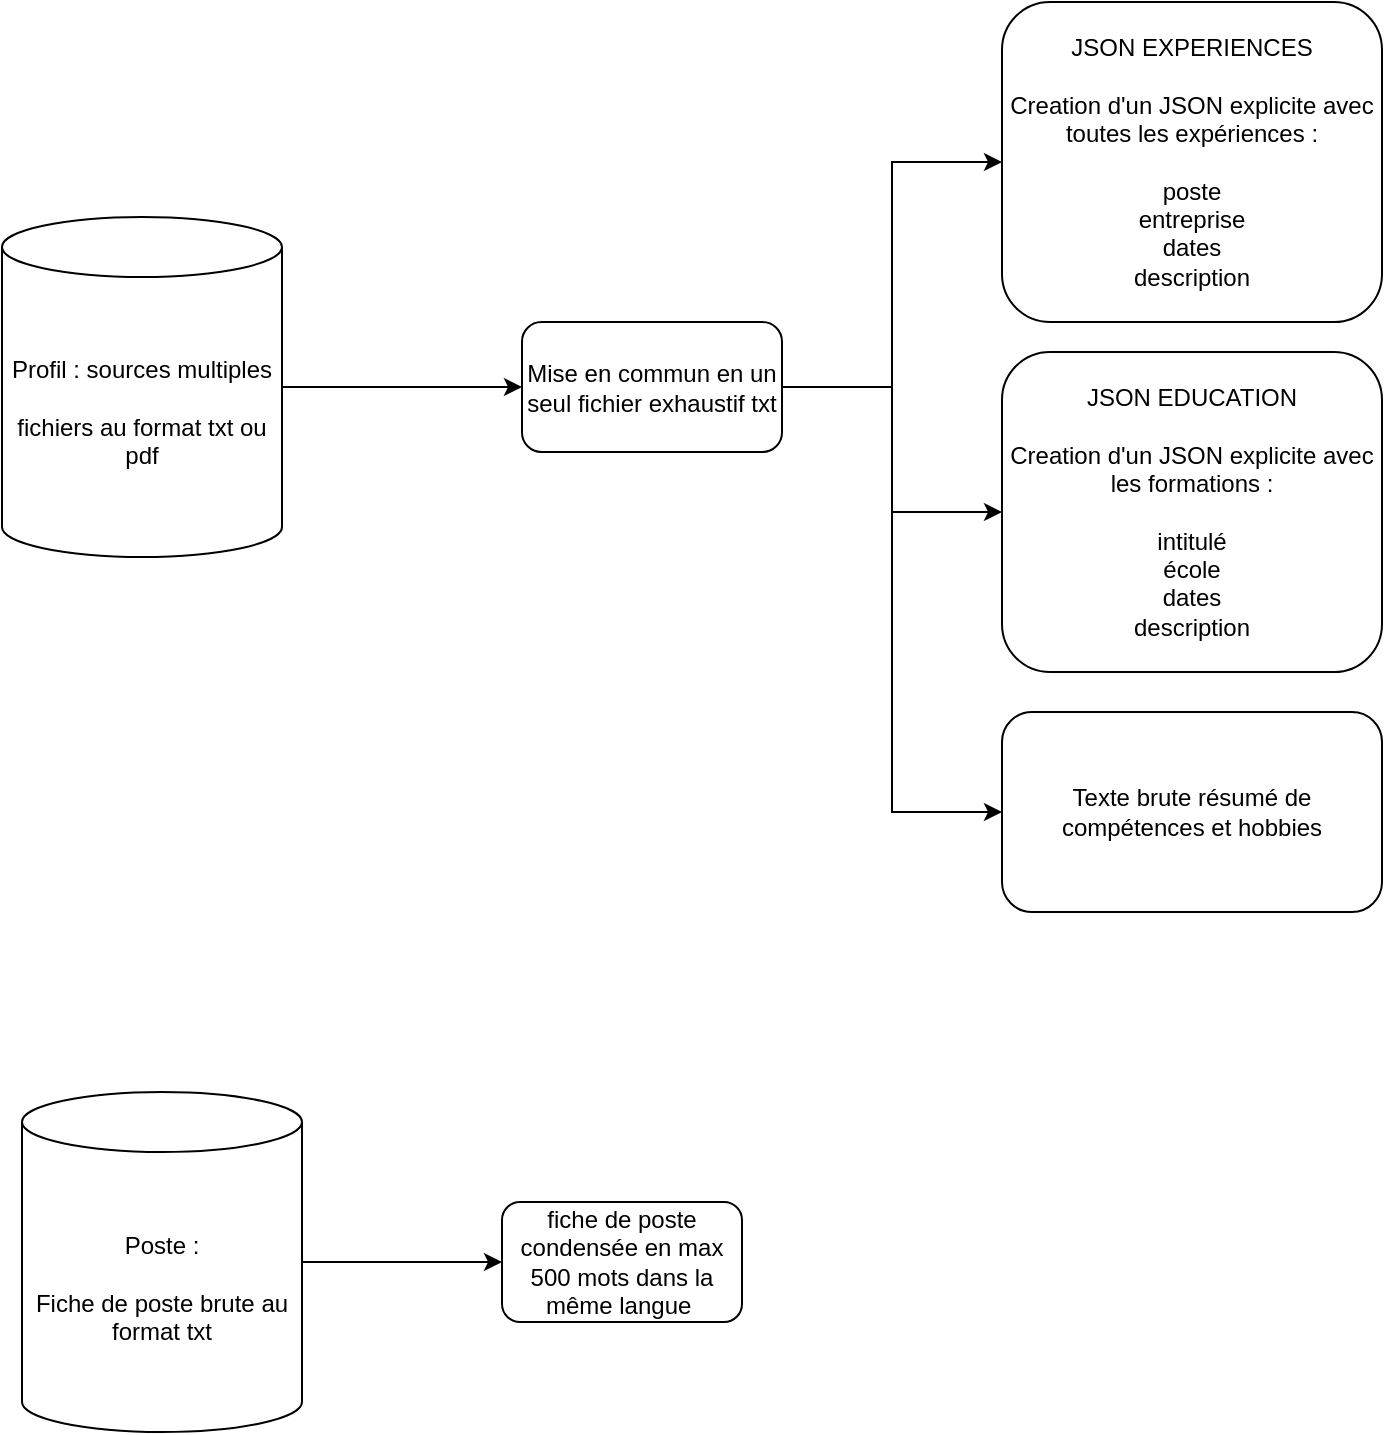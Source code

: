 <mxfile version="26.0.3">
  <diagram name="Page-1" id="BE6vburvbPrBN28iqg8U">
    <mxGraphModel dx="2954" dy="1121" grid="1" gridSize="10" guides="1" tooltips="1" connect="1" arrows="1" fold="1" page="1" pageScale="1" pageWidth="827" pageHeight="1169" math="0" shadow="0">
      <root>
        <mxCell id="0" />
        <mxCell id="1" parent="0" />
        <mxCell id="DEmFa6QDfOD7n2PnAPB6-5" value="" style="edgeStyle=orthogonalEdgeStyle;rounded=0;orthogonalLoop=1;jettySize=auto;html=1;" edge="1" parent="1" source="DEmFa6QDfOD7n2PnAPB6-1" target="DEmFa6QDfOD7n2PnAPB6-4">
          <mxGeometry relative="1" as="geometry" />
        </mxCell>
        <mxCell id="DEmFa6QDfOD7n2PnAPB6-1" value="Profil : sources multiples&lt;br&gt;&lt;br&gt;fichiers au format txt ou pdf" style="shape=cylinder3;whiteSpace=wrap;html=1;boundedLbl=1;backgroundOutline=1;size=15;" vertex="1" parent="1">
          <mxGeometry x="30" y="112.5" width="140" height="170" as="geometry" />
        </mxCell>
        <mxCell id="DEmFa6QDfOD7n2PnAPB6-6" value="" style="edgeStyle=orthogonalEdgeStyle;rounded=0;orthogonalLoop=1;jettySize=auto;html=1;" edge="1" parent="1" source="DEmFa6QDfOD7n2PnAPB6-2" target="DEmFa6QDfOD7n2PnAPB6-3">
          <mxGeometry relative="1" as="geometry" />
        </mxCell>
        <mxCell id="DEmFa6QDfOD7n2PnAPB6-2" value="Poste :&lt;br&gt;&lt;br&gt;Fiche de poste brute au format txt" style="shape=cylinder3;whiteSpace=wrap;html=1;boundedLbl=1;backgroundOutline=1;size=15;" vertex="1" parent="1">
          <mxGeometry x="40" y="550" width="140" height="170" as="geometry" />
        </mxCell>
        <mxCell id="DEmFa6QDfOD7n2PnAPB6-3" value="fiche de poste condensée en max 500 mots dans la même langue&amp;nbsp;" style="rounded=1;whiteSpace=wrap;html=1;" vertex="1" parent="1">
          <mxGeometry x="280" y="605" width="120" height="60" as="geometry" />
        </mxCell>
        <mxCell id="DEmFa6QDfOD7n2PnAPB6-10" style="edgeStyle=orthogonalEdgeStyle;rounded=0;orthogonalLoop=1;jettySize=auto;html=1;exitX=1;exitY=0.5;exitDx=0;exitDy=0;" edge="1" parent="1" source="DEmFa6QDfOD7n2PnAPB6-4" target="DEmFa6QDfOD7n2PnAPB6-7">
          <mxGeometry relative="1" as="geometry" />
        </mxCell>
        <mxCell id="DEmFa6QDfOD7n2PnAPB6-11" style="edgeStyle=orthogonalEdgeStyle;rounded=0;orthogonalLoop=1;jettySize=auto;html=1;exitX=1;exitY=0.5;exitDx=0;exitDy=0;entryX=0;entryY=0.5;entryDx=0;entryDy=0;" edge="1" parent="1" source="DEmFa6QDfOD7n2PnAPB6-4" target="DEmFa6QDfOD7n2PnAPB6-8">
          <mxGeometry relative="1" as="geometry" />
        </mxCell>
        <mxCell id="DEmFa6QDfOD7n2PnAPB6-12" style="edgeStyle=orthogonalEdgeStyle;rounded=0;orthogonalLoop=1;jettySize=auto;html=1;exitX=1;exitY=0.5;exitDx=0;exitDy=0;entryX=0;entryY=0.5;entryDx=0;entryDy=0;" edge="1" parent="1" source="DEmFa6QDfOD7n2PnAPB6-4" target="DEmFa6QDfOD7n2PnAPB6-9">
          <mxGeometry relative="1" as="geometry" />
        </mxCell>
        <mxCell id="DEmFa6QDfOD7n2PnAPB6-4" value="Mise en commun en un seul fichier exhaustif txt" style="rounded=1;whiteSpace=wrap;html=1;" vertex="1" parent="1">
          <mxGeometry x="290" y="165" width="130" height="65" as="geometry" />
        </mxCell>
        <mxCell id="DEmFa6QDfOD7n2PnAPB6-7" value="JSON EXPERIENCES&lt;div&gt;&lt;br&gt;Creation d&#39;un JSON explicite avec toutes les expériences :&lt;br&gt;&lt;br&gt;poste&lt;br&gt;entreprise&lt;br&gt;dates&lt;br&gt;description&lt;/div&gt;" style="rounded=1;whiteSpace=wrap;html=1;" vertex="1" parent="1">
          <mxGeometry x="530" y="5" width="190" height="160" as="geometry" />
        </mxCell>
        <mxCell id="DEmFa6QDfOD7n2PnAPB6-8" value="JSON EDUCATION&lt;div&gt;&lt;br&gt;Creation d&#39;un JSON explicite avec les formations :&lt;br&gt;&lt;br&gt;intitulé&lt;br&gt;école&lt;br&gt;dates&lt;br&gt;description&lt;/div&gt;" style="rounded=1;whiteSpace=wrap;html=1;" vertex="1" parent="1">
          <mxGeometry x="530" y="180" width="190" height="160" as="geometry" />
        </mxCell>
        <mxCell id="DEmFa6QDfOD7n2PnAPB6-9" value="Texte brute résumé de compétences et hobbies" style="rounded=1;whiteSpace=wrap;html=1;" vertex="1" parent="1">
          <mxGeometry x="530" y="360" width="190" height="100" as="geometry" />
        </mxCell>
      </root>
    </mxGraphModel>
  </diagram>
</mxfile>
